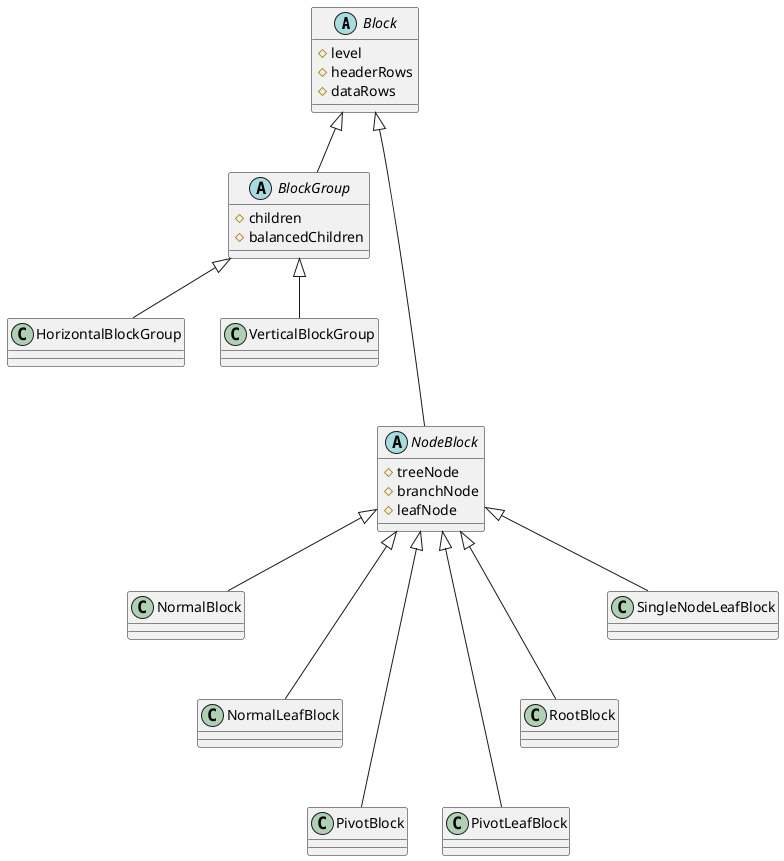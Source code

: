 @startuml pivot-table

abstract Block {
    #level
    #headerRows
    #dataRows
}

abstract BlockGroup {
    #children
    #balancedChildren
}

Block <|-- BlockGroup

class HorizontalBlockGroup {
}

BlockGroup <|-- HorizontalBlockGroup

class VerticalBlockGroup {
}

BlockGroup <|-- VerticalBlockGroup

abstract NodeBlock {
    #treeNode
    #branchNode
    #leafNode
}

Block <|---- NodeBlock

class NormalBlock {
}

NodeBlock <|-- NormalBlock

class NormalLeafBlock {
}

NodeBlock <|--- NormalLeafBlock

class PivotBlock {
}

NodeBlock <|---- PivotBlock

class PivotLeafBlock {
}

NodeBlock <|---- PivotLeafBlock

class RootBlock {
}

NodeBlock <|--- RootBlock

class SingleNodeLeafBlock {
}

NodeBlock <|-- SingleNodeLeafBlock

@enduml